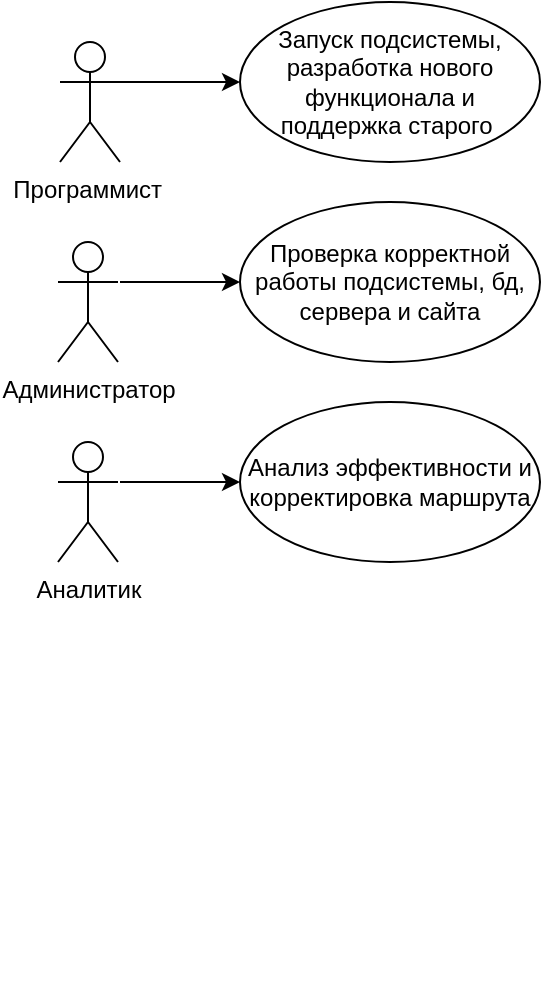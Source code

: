 <mxfile version="13.1.14" type="device"><diagram name="Страница-1" id="Страница-1"><mxGraphModel dx="818" dy="434" grid="1" gridSize="10" guides="1" tooltips="1" connect="1" arrows="1" fold="1" page="1" pageScale="1" pageWidth="827" pageHeight="1169" math="0" shadow="0"><root><mxCell id="0"/><mxCell id="1" value="Соединительная линия" parent="0"/><mxCell id="EvlSjfHNskieTQf4NKZL-49" value="Программист&amp;nbsp;" style="shape=umlActor;verticalLabelPosition=bottom;labelBackgroundColor=#ffffff;verticalAlign=top;html=1;outlineConnect=0;" parent="1" vertex="1"><mxGeometry x="110" y="40" width="30" height="60" as="geometry"/></mxCell><mxCell id="EvlSjfHNskieTQf4NKZL-50" value="Администратор" style="shape=umlActor;verticalLabelPosition=bottom;labelBackgroundColor=#ffffff;verticalAlign=top;html=1;outlineConnect=0;" parent="1" vertex="1"><mxGeometry x="109" y="140" width="30" height="60" as="geometry"/></mxCell><mxCell id="EvlSjfHNskieTQf4NKZL-64" value="" style="endArrow=classic;html=1;exitX=1;exitY=0.333;exitDx=0;exitDy=0;exitPerimeter=0;entryX=0;entryY=0.5;entryDx=0;entryDy=0;" parent="1" source="EvlSjfHNskieTQf4NKZL-49" edge="1" target="EvlSjfHNskieTQf4NKZL-65"><mxGeometry width="50" height="50" relative="1" as="geometry"><mxPoint x="139" y="70" as="sourcePoint"/><mxPoint x="198" y="60" as="targetPoint"/></mxGeometry></mxCell><mxCell id="EvlSjfHNskieTQf4NKZL-65" value="Запуск подсистемы, разработка нового функционала и поддержка старого&amp;nbsp;" style="ellipse;whiteSpace=wrap;html=1;" parent="1" vertex="1"><mxGeometry x="200" y="20" width="150" height="80" as="geometry"/></mxCell><mxCell id="EvlSjfHNskieTQf4NKZL-66" value="" style="endArrow=classic;html=1;" parent="1" edge="1"><mxGeometry width="50" height="50" relative="1" as="geometry"><mxPoint x="140" y="160" as="sourcePoint"/><mxPoint x="200" y="160" as="targetPoint"/></mxGeometry></mxCell><mxCell id="EvlSjfHNskieTQf4NKZL-67" value="Проверка корректной работы подсистемы, бд, сервера и сайта" style="ellipse;whiteSpace=wrap;html=1;" parent="1" vertex="1"><mxGeometry x="200" y="120" width="150" height="80" as="geometry"/></mxCell><mxCell id="EvlSjfHNskieTQf4NKZL-79" value="&lt;span style=&quot;color: rgba(0 , 0 , 0 , 0) ; font-family: monospace ; font-size: 0px&quot;&gt;%3CmxGraphModel%3E%3Croot%3E%3CmxCell%20id%3D%220%22%2F%3E%3CmxCell%20id%3D%221%22%20parent%3D%220%22%2F%3E%3CmxCell%20id%3D%222%22%20value%3D%22%D0%94%D0%B8%D1%81%D0%BF%D0%B5%D1%82%D1%87%D0%B5%D1%80%22%20style%3D%22shape%3DumlActor%3BverticalLabelPosition%3Dbottom%3BlabelBackgroundColor%3D%23ffffff%3BverticalAlign%3Dtop%3Bhtml%3D1%3BoutlineConnect%3D0%3B%22%20vertex%3D%221%22%20parent%3D%221%22%3E%3CmxGeometry%20x%3D%22110%22%20y%3D%22320%22%20width%3D%2230%22%20height%3D%2260%22%20as%3D%22geometry%22%2F%3E%3C%2FmxCell%3E%3CmxCell%20id%3D%223%22%20value%3D%22%22%20style%3D%22endArrow%3Dclassic%3Bhtml%3D1%3B%22%20edge%3D%221%22%20parent%3D%221%22%3E%3CmxGeometry%20width%3D%2250%22%20height%3D%2250%22%20relative%3D%221%22%20as%3D%22geometry%22%3E%3CmxPoint%20x%3D%22139%22%20y%3D%22349.71%22%20as%3D%22sourcePoint%22%2F%3E%3CmxPoint%20x%3D%22199%22%20y%3D%22349.71%22%20as%3D%22targetPoint%22%2F%3E%3C%2FmxGeometry%3E%3C%2FmxCell%3E%3C%2Froot%3E%3C%2FmxGraphModel%3E&lt;/span&gt;" style="text;html=1;align=center;verticalAlign=middle;resizable=0;points=[];autosize=1;" parent="1" vertex="1"><mxGeometry x="170" y="496" width="20" height="20" as="geometry"/></mxCell><mxCell id="EvlSjfHNskieTQf4NKZL-80" value="Аналитик" style="shape=umlActor;verticalLabelPosition=bottom;labelBackgroundColor=#ffffff;verticalAlign=top;html=1;outlineConnect=0;" parent="1" vertex="1"><mxGeometry x="109" y="240" width="30" height="60" as="geometry"/></mxCell><mxCell id="EvlSjfHNskieTQf4NKZL-83" value="" style="endArrow=classic;html=1;" parent="1" edge="1"><mxGeometry width="50" height="50" relative="1" as="geometry"><mxPoint x="140" y="260.0" as="sourcePoint"/><mxPoint x="200" y="260.0" as="targetPoint"/></mxGeometry></mxCell><mxCell id="EvlSjfHNskieTQf4NKZL-84" value="Анализ эффективности и корректировка маршрута" style="ellipse;whiteSpace=wrap;html=1;" parent="1" vertex="1"><mxGeometry x="200" y="220" width="150" height="80" as="geometry"/></mxCell></root></mxGraphModel></diagram></mxfile>